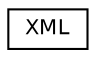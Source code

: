 digraph "Graphical Class Hierarchy"
{
 // LATEX_PDF_SIZE
  edge [fontname="Helvetica",fontsize="10",labelfontname="Helvetica",labelfontsize="10"];
  node [fontname="Helvetica",fontsize="10",shape=record];
  rankdir="LR";
  Node0 [label="XML",height=0.2,width=0.4,color="black", fillcolor="white", style="filled",URL="$classXML.html",tooltip=" "];
}
